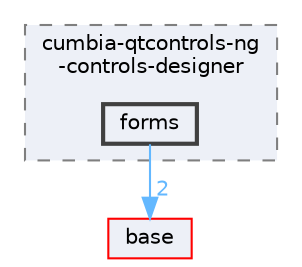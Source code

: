 digraph "forms"
{
 // LATEX_PDF_SIZE
  bgcolor="transparent";
  edge [fontname=Helvetica,fontsize=10,labelfontname=Helvetica,labelfontsize=10];
  node [fontname=Helvetica,fontsize=10,shape=box,height=0.2,width=0.4];
  compound=true
  subgraph clusterdir_098ffdf1f83562ac12535a45fae4ff75 {
    graph [ bgcolor="#edf0f7", pencolor="grey50", label="cumbia-qtcontrols-ng\l-controls-designer", fontname=Helvetica,fontsize=10 style="filled,dashed", URL="dir_098ffdf1f83562ac12535a45fae4ff75.html",tooltip=""]
  dir_a70d0788a263d0d6bd16e7e25a31bd84 [label="forms", fillcolor="#edf0f7", color="grey25", style="filled,bold", URL="dir_a70d0788a263d0d6bd16e7e25a31bd84.html",tooltip=""];
  }
  dir_e914ee4d4a44400f1fdb170cb4ead18a [label="base", fillcolor="#edf0f7", color="red", style="filled", URL="dir_e914ee4d4a44400f1fdb170cb4ead18a.html",tooltip=""];
  dir_a70d0788a263d0d6bd16e7e25a31bd84->dir_e914ee4d4a44400f1fdb170cb4ead18a [headlabel="2", labeldistance=1.5 headhref="dir_000011_000002.html" color="steelblue1" fontcolor="steelblue1"];
}
